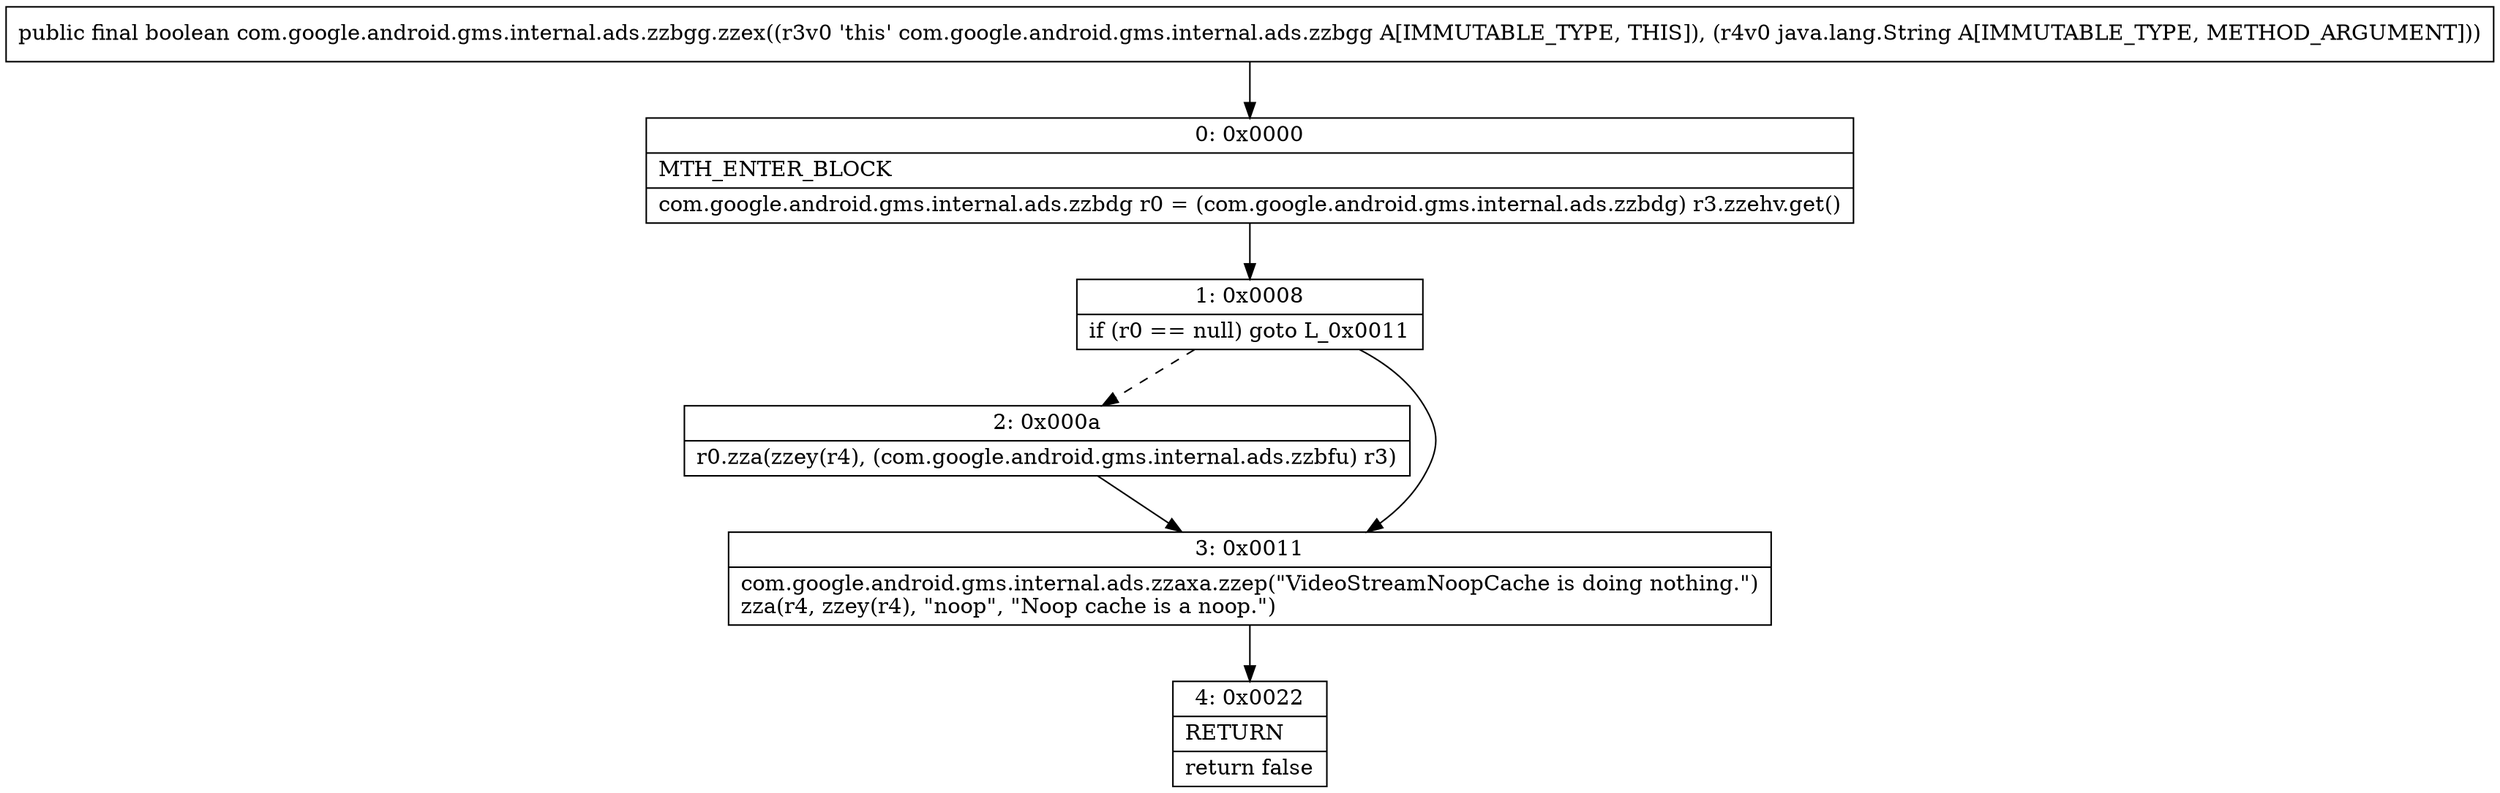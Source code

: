 digraph "CFG forcom.google.android.gms.internal.ads.zzbgg.zzex(Ljava\/lang\/String;)Z" {
Node_0 [shape=record,label="{0\:\ 0x0000|MTH_ENTER_BLOCK\l|com.google.android.gms.internal.ads.zzbdg r0 = (com.google.android.gms.internal.ads.zzbdg) r3.zzehv.get()\l}"];
Node_1 [shape=record,label="{1\:\ 0x0008|if (r0 == null) goto L_0x0011\l}"];
Node_2 [shape=record,label="{2\:\ 0x000a|r0.zza(zzey(r4), (com.google.android.gms.internal.ads.zzbfu) r3)\l}"];
Node_3 [shape=record,label="{3\:\ 0x0011|com.google.android.gms.internal.ads.zzaxa.zzep(\"VideoStreamNoopCache is doing nothing.\")\lzza(r4, zzey(r4), \"noop\", \"Noop cache is a noop.\")\l}"];
Node_4 [shape=record,label="{4\:\ 0x0022|RETURN\l|return false\l}"];
MethodNode[shape=record,label="{public final boolean com.google.android.gms.internal.ads.zzbgg.zzex((r3v0 'this' com.google.android.gms.internal.ads.zzbgg A[IMMUTABLE_TYPE, THIS]), (r4v0 java.lang.String A[IMMUTABLE_TYPE, METHOD_ARGUMENT])) }"];
MethodNode -> Node_0;
Node_0 -> Node_1;
Node_1 -> Node_2[style=dashed];
Node_1 -> Node_3;
Node_2 -> Node_3;
Node_3 -> Node_4;
}


